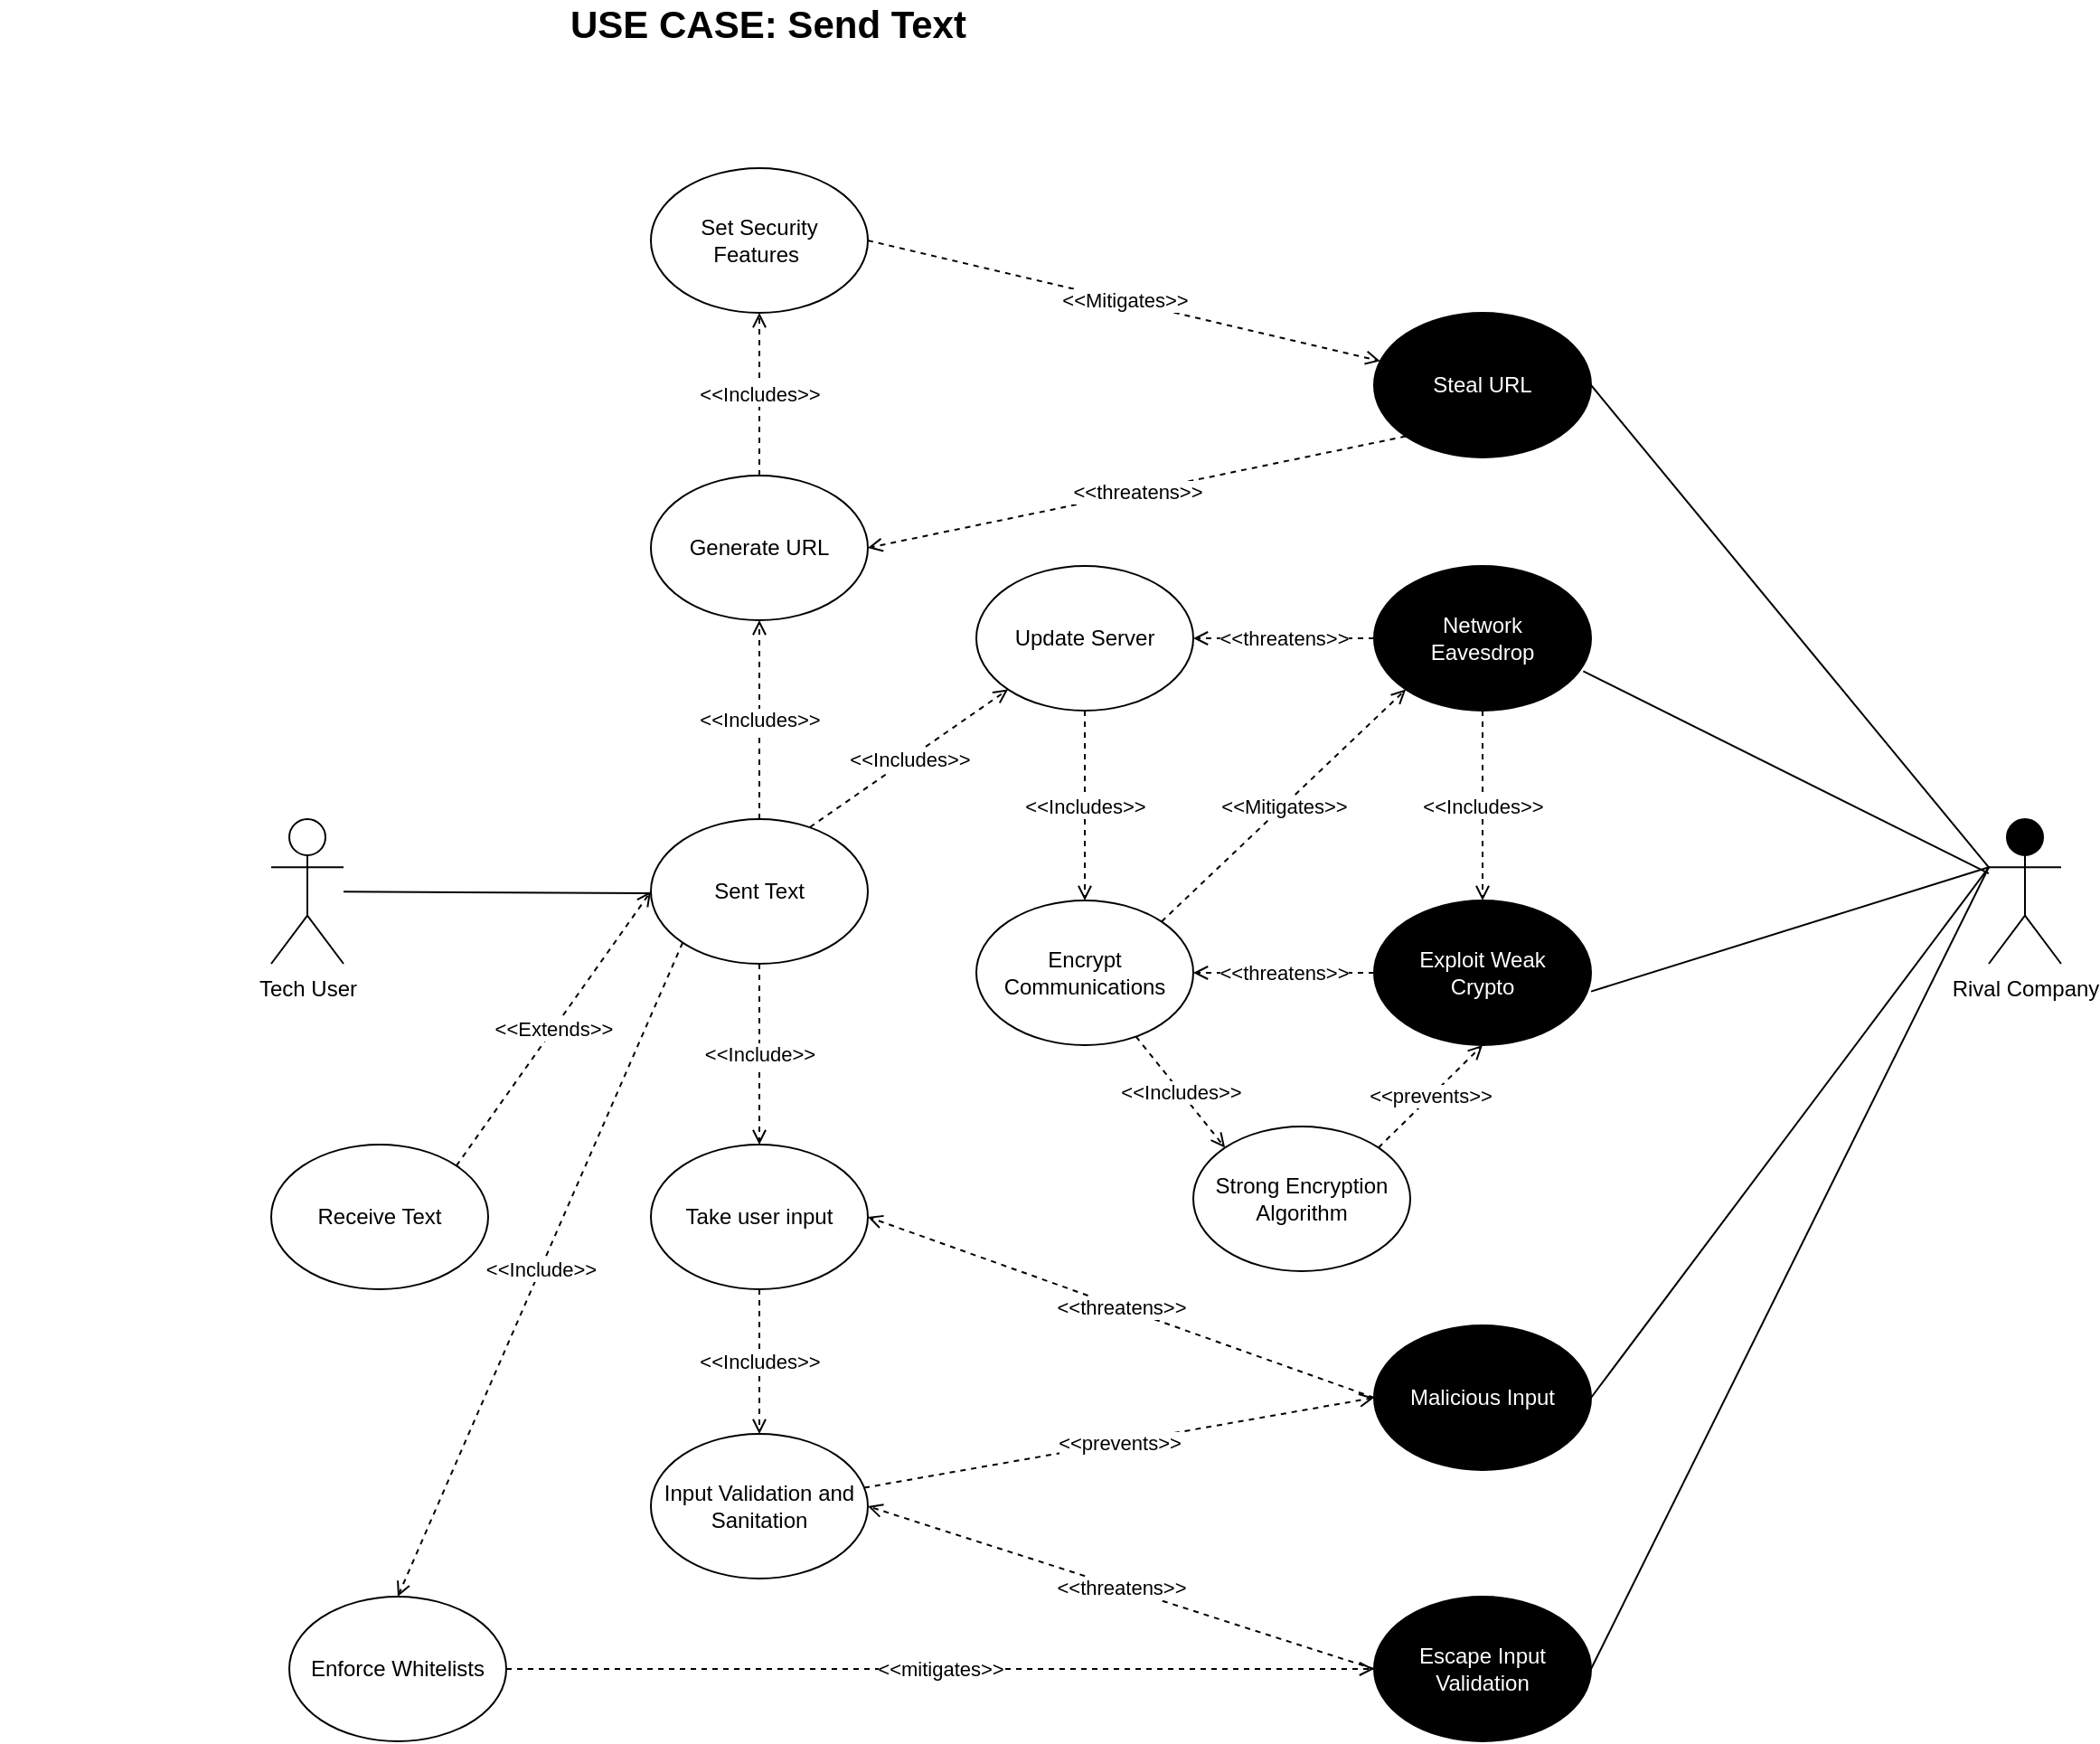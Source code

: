 <mxfile version="15.3.0" type="device"><diagram id="UfqHfTB1rHgXdDuT1XM5" name="Page-1"><mxGraphModel dx="1673" dy="1709" grid="1" gridSize="10" guides="1" tooltips="1" connect="1" arrows="1" fold="1" page="1" pageScale="1" pageWidth="1100" pageHeight="850" math="0" shadow="0"><root><mxCell id="0"/><mxCell id="1" parent="0"/><mxCell id="G_ZBrWoOvWjeJptIt_Gt-12" value="Tech User" style="shape=umlActor;verticalLabelPosition=bottom;verticalAlign=top;html=1;outlineConnect=0;" parent="1" vertex="1"><mxGeometry x="280" y="380" width="40" height="80" as="geometry"/></mxCell><mxCell id="G_ZBrWoOvWjeJptIt_Gt-13" value="Sent Text" style="ellipse;whiteSpace=wrap;html=1;" parent="1" vertex="1"><mxGeometry x="490" y="380" width="120" height="80" as="geometry"/></mxCell><mxCell id="G_ZBrWoOvWjeJptIt_Gt-14" value="" style="endArrow=none;html=1;" parent="1" source="G_ZBrWoOvWjeJptIt_Gt-12" edge="1"><mxGeometry width="50" height="50" relative="1" as="geometry"><mxPoint x="550" y="480" as="sourcePoint"/><mxPoint x="490" y="421" as="targetPoint"/></mxGeometry></mxCell><mxCell id="G_ZBrWoOvWjeJptIt_Gt-18" value="Generate URL" style="ellipse;whiteSpace=wrap;html=1;" parent="1" vertex="1"><mxGeometry x="490" y="190" width="120" height="80" as="geometry"/></mxCell><mxCell id="G_ZBrWoOvWjeJptIt_Gt-22" value="Update Server" style="ellipse;whiteSpace=wrap;html=1;" parent="1" vertex="1"><mxGeometry x="670" y="240" width="120" height="80" as="geometry"/></mxCell><mxCell id="G_ZBrWoOvWjeJptIt_Gt-27" value="&amp;lt;&amp;lt;Includes&amp;gt;&amp;gt;" style="rounded=1;orthogonalLoop=1;jettySize=auto;html=1;dashed=1;strokeWidth=1;endFill=0;endArrow=open;entryX=0;entryY=1;entryDx=0;entryDy=0;exitX=0.733;exitY=0.056;exitDx=0;exitDy=0;exitPerimeter=0;" parent="1" source="G_ZBrWoOvWjeJptIt_Gt-13" target="G_ZBrWoOvWjeJptIt_Gt-22" edge="1"><mxGeometry relative="1" as="geometry"><mxPoint x="580" y="380" as="sourcePoint"/><mxPoint x="560" y="320" as="targetPoint"/></mxGeometry></mxCell><mxCell id="G_ZBrWoOvWjeJptIt_Gt-48" value="&lt;b&gt;&lt;font style=&quot;font-size: 21px&quot;&gt;USE CASE: Send Text&lt;br&gt;&lt;/font&gt;&lt;/b&gt;" style="text;html=1;strokeColor=none;fillColor=none;align=center;verticalAlign=middle;whiteSpace=wrap;rounded=0;" parent="1" vertex="1"><mxGeometry x="130" y="-70" width="850" height="20" as="geometry"/></mxCell><mxCell id="DF37Wadgw1CyElcvozJB-1" value="&amp;lt;&amp;lt;Includes&amp;gt;&amp;gt;" style="rounded=1;orthogonalLoop=1;jettySize=auto;html=1;dashed=1;strokeWidth=1;endFill=0;endArrow=open;entryX=0.5;entryY=1;entryDx=0;entryDy=0;" parent="1" source="G_ZBrWoOvWjeJptIt_Gt-13" target="G_ZBrWoOvWjeJptIt_Gt-18" edge="1"><mxGeometry relative="1" as="geometry"><mxPoint x="542" y="380" as="sourcePoint"/><mxPoint x="550" y="375" as="targetPoint"/></mxGeometry></mxCell><mxCell id="DF37Wadgw1CyElcvozJB-3" value="Input Validation and Sanitation" style="ellipse;whiteSpace=wrap;html=1;" parent="1" vertex="1"><mxGeometry x="490" y="720" width="120" height="80" as="geometry"/></mxCell><mxCell id="DF37Wadgw1CyElcvozJB-9" value="&amp;lt;&amp;lt;Includes&amp;gt;&amp;gt;" style="rounded=1;orthogonalLoop=1;jettySize=auto;html=1;dashed=1;strokeWidth=1;endFill=0;endArrow=open;" parent="1" source="H5_EydmhRmHYjOjnQYmW-7" target="DF37Wadgw1CyElcvozJB-3" edge="1"><mxGeometry relative="1" as="geometry"><mxPoint x="460" y="520" as="sourcePoint"/><mxPoint x="550" y="465" as="targetPoint"/></mxGeometry></mxCell><mxCell id="H5_EydmhRmHYjOjnQYmW-4" value="Malicious Input" style="ellipse;whiteSpace=wrap;html=1;fillColor=#000000;fontColor=#FFFFFF;" parent="1" vertex="1"><mxGeometry x="890" y="660" width="120" height="80" as="geometry"/></mxCell><mxCell id="H5_EydmhRmHYjOjnQYmW-5" value="&amp;lt;&amp;lt;threatens&amp;gt;&amp;gt;" style="rounded=1;orthogonalLoop=1;jettySize=auto;html=1;dashed=1;strokeWidth=1;endFill=0;endArrow=open;entryX=1;entryY=0.5;entryDx=0;entryDy=0;exitX=0;exitY=0.5;exitDx=0;exitDy=0;" parent="1" source="H5_EydmhRmHYjOjnQYmW-4" target="H5_EydmhRmHYjOjnQYmW-7" edge="1"><mxGeometry relative="1" as="geometry"><mxPoint x="760" y="640" as="sourcePoint"/><mxPoint x="510" y="550" as="targetPoint"/></mxGeometry></mxCell><mxCell id="H5_EydmhRmHYjOjnQYmW-6" value="&amp;lt;&amp;lt;prevents&amp;gt;&amp;gt;" style="rounded=1;orthogonalLoop=1;jettySize=auto;html=1;dashed=1;strokeWidth=1;endFill=0;endArrow=open;entryX=0;entryY=0.5;entryDx=0;entryDy=0;" parent="1" source="DF37Wadgw1CyElcvozJB-3" target="H5_EydmhRmHYjOjnQYmW-4" edge="1"><mxGeometry relative="1" as="geometry"><mxPoint x="460" y="600" as="sourcePoint"/><mxPoint x="433" y="560" as="targetPoint"/></mxGeometry></mxCell><mxCell id="H5_EydmhRmHYjOjnQYmW-7" value="Take user input" style="ellipse;whiteSpace=wrap;html=1;" parent="1" vertex="1"><mxGeometry x="490" y="560" width="120" height="80" as="geometry"/></mxCell><mxCell id="H5_EydmhRmHYjOjnQYmW-11" value="&amp;lt;&amp;lt;Include&amp;gt;&amp;gt;" style="rounded=1;orthogonalLoop=1;jettySize=auto;html=1;dashed=1;strokeWidth=1;endFill=0;endArrow=open;entryX=0.5;entryY=0;entryDx=0;entryDy=0;exitX=0.5;exitY=1;exitDx=0;exitDy=0;" parent="1" source="G_ZBrWoOvWjeJptIt_Gt-13" target="H5_EydmhRmHYjOjnQYmW-7" edge="1"><mxGeometry relative="1" as="geometry"><mxPoint x="570" y="470" as="sourcePoint"/><mxPoint x="550" y="540" as="targetPoint"/></mxGeometry></mxCell><mxCell id="H5_EydmhRmHYjOjnQYmW-18" value="Network &lt;br&gt;Eavesdrop" style="ellipse;whiteSpace=wrap;html=1;fillColor=#000000;fontColor=#FFFFFF;" parent="1" vertex="1"><mxGeometry x="890" y="240" width="120" height="80" as="geometry"/></mxCell><mxCell id="H5_EydmhRmHYjOjnQYmW-19" value="&amp;lt;&amp;lt;threatens&amp;gt;&amp;gt;" style="rounded=1;orthogonalLoop=1;jettySize=auto;html=1;dashed=1;strokeWidth=1;endFill=0;endArrow=open;entryX=1;entryY=0.5;entryDx=0;entryDy=0;exitX=0;exitY=0.5;exitDx=0;exitDy=0;" parent="1" source="H5_EydmhRmHYjOjnQYmW-18" target="G_ZBrWoOvWjeJptIt_Gt-22" edge="1"><mxGeometry relative="1" as="geometry"><mxPoint x="850" y="385" as="sourcePoint"/><mxPoint x="730" y="275" as="targetPoint"/></mxGeometry></mxCell><mxCell id="H5_EydmhRmHYjOjnQYmW-20" value="Encrypt Communications" style="ellipse;whiteSpace=wrap;html=1;" parent="1" vertex="1"><mxGeometry x="670" y="425" width="120" height="80" as="geometry"/></mxCell><mxCell id="H5_EydmhRmHYjOjnQYmW-21" value="&amp;lt;&amp;lt;Includes&amp;gt;&amp;gt;" style="rounded=1;orthogonalLoop=1;jettySize=auto;html=1;dashed=1;strokeWidth=1;endFill=0;endArrow=open;exitX=0.5;exitY=1;exitDx=0;exitDy=0;entryX=0.5;entryY=0;entryDx=0;entryDy=0;" parent="1" source="G_ZBrWoOvWjeJptIt_Gt-22" target="H5_EydmhRmHYjOjnQYmW-20" edge="1"><mxGeometry relative="1" as="geometry"><mxPoint x="700.19" y="426.2" as="sourcePoint"/><mxPoint x="730" y="420" as="targetPoint"/></mxGeometry></mxCell><mxCell id="H5_EydmhRmHYjOjnQYmW-22" value="&amp;lt;&amp;lt;Mitigates&amp;gt;&amp;gt;" style="rounded=1;orthogonalLoop=1;jettySize=auto;html=1;dashed=1;strokeWidth=1;endFill=0;endArrow=open;exitX=1;exitY=0;exitDx=0;exitDy=0;entryX=0;entryY=1;entryDx=0;entryDy=0;" parent="1" source="H5_EydmhRmHYjOjnQYmW-20" target="H5_EydmhRmHYjOjnQYmW-18" edge="1"><mxGeometry relative="1" as="geometry"><mxPoint x="800" y="450" as="sourcePoint"/><mxPoint x="892" y="404" as="targetPoint"/></mxGeometry></mxCell><mxCell id="H5_EydmhRmHYjOjnQYmW-23" value="Strong Encryption Algorithm" style="ellipse;whiteSpace=wrap;html=1;" parent="1" vertex="1"><mxGeometry x="790" y="550" width="120" height="80" as="geometry"/></mxCell><mxCell id="H5_EydmhRmHYjOjnQYmW-24" value="Exploit Weak &lt;br&gt;Crypto" style="ellipse;whiteSpace=wrap;html=1;fillColor=#000000;fontColor=#FFFFFF;" parent="1" vertex="1"><mxGeometry x="890" y="425" width="120" height="80" as="geometry"/></mxCell><mxCell id="H5_EydmhRmHYjOjnQYmW-25" value="&amp;lt;&amp;lt;Includes&amp;gt;&amp;gt;" style="rounded=1;orthogonalLoop=1;jettySize=auto;html=1;dashed=1;strokeWidth=1;endFill=0;endArrow=open;entryX=0.5;entryY=0;entryDx=0;entryDy=0;exitX=0.5;exitY=1;exitDx=0;exitDy=0;" parent="1" source="H5_EydmhRmHYjOjnQYmW-18" target="H5_EydmhRmHYjOjnQYmW-24" edge="1"><mxGeometry relative="1" as="geometry"><mxPoint x="980" y="442" as="sourcePoint"/><mxPoint x="1007.04" y="540" as="targetPoint"/></mxGeometry></mxCell><mxCell id="H5_EydmhRmHYjOjnQYmW-26" value="&amp;lt;&amp;lt;threatens&amp;gt;&amp;gt;" style="rounded=1;orthogonalLoop=1;jettySize=auto;html=1;dashed=1;strokeWidth=1;endFill=0;endArrow=open;entryX=1;entryY=0.5;entryDx=0;entryDy=0;exitX=0;exitY=0.5;exitDx=0;exitDy=0;" parent="1" target="H5_EydmhRmHYjOjnQYmW-20" edge="1" source="H5_EydmhRmHYjOjnQYmW-24"><mxGeometry relative="1" as="geometry"><mxPoint x="940" y="450" as="sourcePoint"/><mxPoint x="857.57" y="540" as="targetPoint"/></mxGeometry></mxCell><mxCell id="H5_EydmhRmHYjOjnQYmW-27" value="&amp;lt;&amp;lt;Includes&amp;gt;&amp;gt;" style="rounded=1;orthogonalLoop=1;jettySize=auto;html=1;dashed=1;strokeWidth=1;endFill=0;endArrow=open;entryX=0;entryY=0;entryDx=0;entryDy=0;" parent="1" source="H5_EydmhRmHYjOjnQYmW-20" target="H5_EydmhRmHYjOjnQYmW-23" edge="1"><mxGeometry relative="1" as="geometry"><mxPoint x="760" y="505" as="sourcePoint"/><mxPoint x="787.04" y="603" as="targetPoint"/></mxGeometry></mxCell><mxCell id="H5_EydmhRmHYjOjnQYmW-28" value="&amp;lt;&amp;lt;prevents&amp;gt;&amp;gt;" style="rounded=1;orthogonalLoop=1;jettySize=auto;html=1;dashed=1;strokeWidth=1;endFill=0;endArrow=open;exitX=1;exitY=0;exitDx=0;exitDy=0;entryX=0.5;entryY=1;entryDx=0;entryDy=0;" parent="1" source="H5_EydmhRmHYjOjnQYmW-23" target="H5_EydmhRmHYjOjnQYmW-24" edge="1"><mxGeometry relative="1" as="geometry"><mxPoint x="989.996" y="593.436" as="sourcePoint"/><mxPoint x="980" y="540" as="targetPoint"/></mxGeometry></mxCell><mxCell id="H5_EydmhRmHYjOjnQYmW-29" value="Rival Company" style="shape=umlActor;verticalLabelPosition=bottom;verticalAlign=top;html=1;outlineConnect=0;fontColor=#000000;fillColor=#000000;" parent="1" vertex="1"><mxGeometry x="1230" y="380" width="40" height="80" as="geometry"/></mxCell><mxCell id="H5_EydmhRmHYjOjnQYmW-30" value="" style="endArrow=none;html=1;exitX=0.964;exitY=0.727;exitDx=0;exitDy=0;exitPerimeter=0;" parent="1" source="H5_EydmhRmHYjOjnQYmW-18" target="H5_EydmhRmHYjOjnQYmW-29" edge="1"><mxGeometry width="50" height="50" relative="1" as="geometry"><mxPoint x="1010" y="629.995" as="sourcePoint"/><mxPoint x="1180" y="630.89" as="targetPoint"/></mxGeometry></mxCell><mxCell id="H5_EydmhRmHYjOjnQYmW-31" value="" style="endArrow=none;html=1;exitX=0;exitY=0.333;exitDx=0;exitDy=0;exitPerimeter=0;entryX=1;entryY=0.629;entryDx=0;entryDy=0;entryPerimeter=0;" parent="1" source="H5_EydmhRmHYjOjnQYmW-29" target="H5_EydmhRmHYjOjnQYmW-24" edge="1"><mxGeometry width="50" height="50" relative="1" as="geometry"><mxPoint x="960.0" y="620" as="sourcePoint"/><mxPoint x="1174.32" y="786.319" as="targetPoint"/></mxGeometry></mxCell><mxCell id="H5_EydmhRmHYjOjnQYmW-32" value="" style="endArrow=none;html=1;exitX=0;exitY=0.333;exitDx=0;exitDy=0;exitPerimeter=0;entryX=1;entryY=0.5;entryDx=0;entryDy=0;" parent="1" source="H5_EydmhRmHYjOjnQYmW-29" target="H5_EydmhRmHYjOjnQYmW-4" edge="1"><mxGeometry width="50" height="50" relative="1" as="geometry"><mxPoint x="1230" y="516.667" as="sourcePoint"/><mxPoint x="1070.0" y="485.32" as="targetPoint"/></mxGeometry></mxCell><mxCell id="H5_EydmhRmHYjOjnQYmW-33" value="Steal URL" style="ellipse;whiteSpace=wrap;html=1;fillColor=#000000;fontColor=#FFFFFF;" parent="1" vertex="1"><mxGeometry x="890" y="100" width="120" height="80" as="geometry"/></mxCell><mxCell id="H5_EydmhRmHYjOjnQYmW-34" value="" style="endArrow=none;html=1;exitX=1;exitY=0.5;exitDx=0;exitDy=0;entryX=0;entryY=0.333;entryDx=0;entryDy=0;entryPerimeter=0;" parent="1" source="H5_EydmhRmHYjOjnQYmW-33" target="H5_EydmhRmHYjOjnQYmW-29" edge="1"><mxGeometry width="50" height="50" relative="1" as="geometry"><mxPoint x="1015.68" y="348.16" as="sourcePoint"/><mxPoint x="1260" y="470" as="targetPoint"/></mxGeometry></mxCell><mxCell id="H5_EydmhRmHYjOjnQYmW-36" value="Set Security Features&amp;nbsp;" style="ellipse;whiteSpace=wrap;html=1;" parent="1" vertex="1"><mxGeometry x="490" y="20" width="120" height="80" as="geometry"/></mxCell><mxCell id="H5_EydmhRmHYjOjnQYmW-37" value="&amp;lt;&amp;lt;Includes&amp;gt;&amp;gt;" style="rounded=1;orthogonalLoop=1;jettySize=auto;html=1;dashed=1;strokeWidth=1;endFill=0;endArrow=open;exitX=0.5;exitY=0;exitDx=0;exitDy=0;entryX=0.5;entryY=1;entryDx=0;entryDy=0;" parent="1" source="G_ZBrWoOvWjeJptIt_Gt-18" edge="1" target="H5_EydmhRmHYjOjnQYmW-36"><mxGeometry relative="1" as="geometry"><mxPoint x="665.56" y="310.0" as="sourcePoint"/><mxPoint x="460" y="120" as="targetPoint"/></mxGeometry></mxCell><mxCell id="H5_EydmhRmHYjOjnQYmW-38" value="&amp;lt;&amp;lt;threatens&amp;gt;&amp;gt;" style="rounded=1;orthogonalLoop=1;jettySize=auto;html=1;dashed=1;strokeWidth=1;endFill=0;endArrow=open;entryX=1;entryY=0.5;entryDx=0;entryDy=0;exitX=0;exitY=1;exitDx=0;exitDy=0;" parent="1" source="H5_EydmhRmHYjOjnQYmW-33" target="G_ZBrWoOvWjeJptIt_Gt-18" edge="1"><mxGeometry relative="1" as="geometry"><mxPoint x="667.574" y="191.716" as="sourcePoint"/><mxPoint x="570.0" y="110" as="targetPoint"/></mxGeometry></mxCell><mxCell id="H5_EydmhRmHYjOjnQYmW-39" value="&amp;lt;&amp;lt;Mitigates&amp;gt;&amp;gt;" style="rounded=1;orthogonalLoop=1;jettySize=auto;html=1;dashed=1;strokeWidth=1;endFill=0;endArrow=open;exitX=1;exitY=0.5;exitDx=0;exitDy=0;" parent="1" source="H5_EydmhRmHYjOjnQYmW-36" target="H5_EydmhRmHYjOjnQYmW-33" edge="1"><mxGeometry relative="1" as="geometry"><mxPoint x="539.996" y="133.436" as="sourcePoint"/><mxPoint x="665.144" y="60.004" as="targetPoint"/></mxGeometry></mxCell><mxCell id="H5_EydmhRmHYjOjnQYmW-40" value="Receive Text" style="ellipse;whiteSpace=wrap;html=1;" parent="1" vertex="1"><mxGeometry x="280" y="560" width="120" height="80" as="geometry"/></mxCell><mxCell id="H5_EydmhRmHYjOjnQYmW-41" value="&amp;lt;&amp;lt;Extends&amp;gt;&amp;gt;" style="rounded=1;orthogonalLoop=1;jettySize=auto;html=1;dashed=1;strokeWidth=1;endFill=0;endArrow=open;exitX=1;exitY=0;exitDx=0;exitDy=0;" parent="1" source="H5_EydmhRmHYjOjnQYmW-40" edge="1"><mxGeometry relative="1" as="geometry"><mxPoint x="430.04" y="460" as="sourcePoint"/><mxPoint x="490" y="420" as="targetPoint"/></mxGeometry></mxCell><mxCell id="Q67NnFbFLXV_cguIXBVS-1" value="Escape Input Validation" style="ellipse;whiteSpace=wrap;html=1;fillColor=#000000;fontColor=#FFFFFF;" vertex="1" parent="1"><mxGeometry x="890" y="810" width="120" height="80" as="geometry"/></mxCell><mxCell id="Q67NnFbFLXV_cguIXBVS-2" value="&amp;lt;&amp;lt;threatens&amp;gt;&amp;gt;" style="rounded=1;orthogonalLoop=1;jettySize=auto;html=1;dashed=1;strokeWidth=1;endFill=0;endArrow=open;exitX=0;exitY=0.5;exitDx=0;exitDy=0;entryX=1;entryY=0.5;entryDx=0;entryDy=0;" edge="1" parent="1" source="Q67NnFbFLXV_cguIXBVS-1" target="DF37Wadgw1CyElcvozJB-3"><mxGeometry relative="1" as="geometry"><mxPoint x="618.079" y="789.958" as="sourcePoint"/><mxPoint x="610" y="820" as="targetPoint"/></mxGeometry></mxCell><mxCell id="Q67NnFbFLXV_cguIXBVS-4" value="" style="endArrow=none;html=1;exitX=0;exitY=0.333;exitDx=0;exitDy=0;exitPerimeter=0;entryX=1;entryY=0.5;entryDx=0;entryDy=0;" edge="1" parent="1" source="H5_EydmhRmHYjOjnQYmW-29" target="Q67NnFbFLXV_cguIXBVS-1"><mxGeometry width="50" height="50" relative="1" as="geometry"><mxPoint x="1260" y="496.667" as="sourcePoint"/><mxPoint x="1040" y="870" as="targetPoint"/></mxGeometry></mxCell><mxCell id="Q67NnFbFLXV_cguIXBVS-5" value="Enforce Whitelists" style="ellipse;whiteSpace=wrap;html=1;" vertex="1" parent="1"><mxGeometry x="290" y="810" width="120" height="80" as="geometry"/></mxCell><mxCell id="Q67NnFbFLXV_cguIXBVS-6" value="&amp;lt;&amp;lt;mitigates&amp;gt;&amp;gt;" style="rounded=1;orthogonalLoop=1;jettySize=auto;html=1;dashed=1;strokeWidth=1;endFill=0;endArrow=open;entryX=0;entryY=0.5;entryDx=0;entryDy=0;exitX=1;exitY=0.5;exitDx=0;exitDy=0;" edge="1" parent="1" source="Q67NnFbFLXV_cguIXBVS-5" target="Q67NnFbFLXV_cguIXBVS-1"><mxGeometry relative="1" as="geometry"><mxPoint x="618.002" y="939.764" as="sourcePoint"/><mxPoint x="900" y="890" as="targetPoint"/></mxGeometry></mxCell><mxCell id="Q67NnFbFLXV_cguIXBVS-7" value="&amp;lt;&amp;lt;Include&amp;gt;&amp;gt;" style="rounded=1;orthogonalLoop=1;jettySize=auto;html=1;dashed=1;strokeWidth=1;endFill=0;endArrow=open;entryX=0.5;entryY=0;entryDx=0;entryDy=0;exitX=0;exitY=1;exitDx=0;exitDy=0;" edge="1" parent="1" source="G_ZBrWoOvWjeJptIt_Gt-13" target="Q67NnFbFLXV_cguIXBVS-5"><mxGeometry relative="1" as="geometry"><mxPoint x="550" y="460" as="sourcePoint"/><mxPoint x="560" y="570" as="targetPoint"/></mxGeometry></mxCell></root></mxGraphModel></diagram></mxfile>